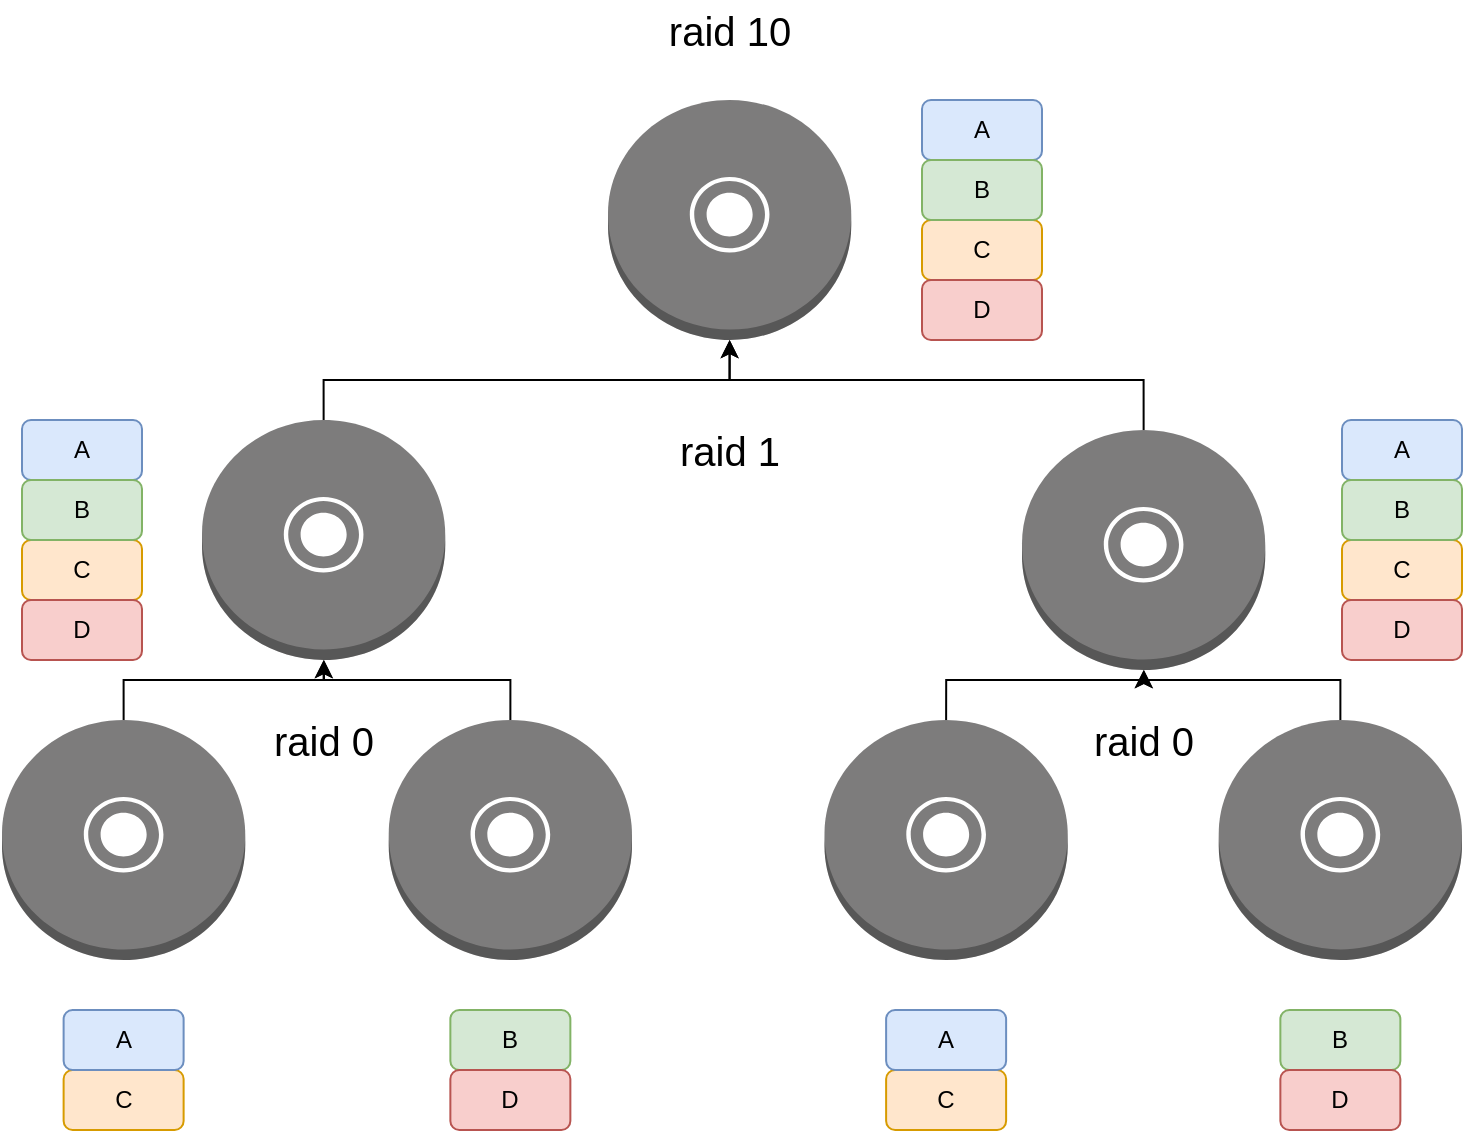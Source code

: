 <mxfile version="14.8.5" type="github">
  <diagram id="Jm2ZBQbnQ4I93eG9E4vA" name="Page-1">
    <mxGraphModel dx="1608" dy="768" grid="1" gridSize="10" guides="1" tooltips="1" connect="1" arrows="1" fold="1" page="1" pageScale="1" pageWidth="827" pageHeight="1169" math="0" shadow="0">
      <root>
        <mxCell id="0" />
        <mxCell id="1" parent="0" />
        <mxCell id="NF9LZqioXR5f_2rSXi6q-2" value="" style="outlineConnect=0;dashed=0;verticalLabelPosition=bottom;verticalAlign=top;align=center;html=1;shape=mxgraph.aws3.disk;fillColor=#7D7C7C;gradientColor=none;" vertex="1" parent="1">
          <mxGeometry x="353" y="130" width="121.63" height="120" as="geometry" />
        </mxCell>
        <mxCell id="NF9LZqioXR5f_2rSXi6q-3" value="&lt;font style=&quot;font-size: 20px&quot;&gt;raid 10&lt;/font&gt;" style="text;html=1;strokeColor=none;fillColor=none;align=center;verticalAlign=middle;whiteSpace=wrap;rounded=0;" vertex="1" parent="1">
          <mxGeometry x="365.69" y="80" width="96.25" height="30" as="geometry" />
        </mxCell>
        <mxCell id="NF9LZqioXR5f_2rSXi6q-4" style="edgeStyle=orthogonalEdgeStyle;rounded=0;orthogonalLoop=1;jettySize=auto;html=1;exitX=0.5;exitY=0;exitDx=0;exitDy=0;exitPerimeter=0;entryX=0.5;entryY=1;entryDx=0;entryDy=0;entryPerimeter=0;" edge="1" parent="1" source="NF9LZqioXR5f_2rSXi6q-5" target="NF9LZqioXR5f_2rSXi6q-2">
          <mxGeometry relative="1" as="geometry" />
        </mxCell>
        <mxCell id="NF9LZqioXR5f_2rSXi6q-5" value="" style="outlineConnect=0;dashed=0;verticalLabelPosition=bottom;verticalAlign=top;align=center;html=1;shape=mxgraph.aws3.disk;fillColor=#7D7C7C;gradientColor=none;" vertex="1" parent="1">
          <mxGeometry x="150" y="290" width="121.63" height="120" as="geometry" />
        </mxCell>
        <mxCell id="NF9LZqioXR5f_2rSXi6q-6" style="edgeStyle=orthogonalEdgeStyle;rounded=0;orthogonalLoop=1;jettySize=auto;html=1;exitX=0.5;exitY=0;exitDx=0;exitDy=0;exitPerimeter=0;entryX=0.5;entryY=1;entryDx=0;entryDy=0;entryPerimeter=0;" edge="1" parent="1" source="NF9LZqioXR5f_2rSXi6q-7" target="NF9LZqioXR5f_2rSXi6q-2">
          <mxGeometry relative="1" as="geometry">
            <Array as="points">
              <mxPoint x="621" y="270" />
              <mxPoint x="414" y="270" />
            </Array>
          </mxGeometry>
        </mxCell>
        <mxCell id="NF9LZqioXR5f_2rSXi6q-7" value="" style="outlineConnect=0;dashed=0;verticalLabelPosition=bottom;verticalAlign=top;align=center;html=1;shape=mxgraph.aws3.disk;fillColor=#7D7C7C;gradientColor=none;" vertex="1" parent="1">
          <mxGeometry x="560" y="295" width="121.63" height="120" as="geometry" />
        </mxCell>
        <mxCell id="NF9LZqioXR5f_2rSXi6q-11" style="edgeStyle=orthogonalEdgeStyle;rounded=0;orthogonalLoop=1;jettySize=auto;html=1;exitX=0.5;exitY=0;exitDx=0;exitDy=0;exitPerimeter=0;entryX=0.5;entryY=1;entryDx=0;entryDy=0;entryPerimeter=0;" edge="1" parent="1" source="NF9LZqioXR5f_2rSXi6q-12" target="NF9LZqioXR5f_2rSXi6q-5">
          <mxGeometry relative="1" as="geometry">
            <Array as="points">
              <mxPoint x="111" y="420" />
              <mxPoint x="211" y="420" />
            </Array>
          </mxGeometry>
        </mxCell>
        <mxCell id="NF9LZqioXR5f_2rSXi6q-12" value="" style="outlineConnect=0;dashed=0;verticalLabelPosition=bottom;verticalAlign=top;align=center;html=1;shape=mxgraph.aws3.disk;fillColor=#7D7C7C;gradientColor=none;" vertex="1" parent="1">
          <mxGeometry x="50" y="440" width="121.63" height="120" as="geometry" />
        </mxCell>
        <mxCell id="NF9LZqioXR5f_2rSXi6q-13" style="edgeStyle=orthogonalEdgeStyle;rounded=0;orthogonalLoop=1;jettySize=auto;html=1;exitX=0.5;exitY=0;exitDx=0;exitDy=0;exitPerimeter=0;" edge="1" parent="1" source="NF9LZqioXR5f_2rSXi6q-14" target="NF9LZqioXR5f_2rSXi6q-5">
          <mxGeometry relative="1" as="geometry">
            <Array as="points">
              <mxPoint x="304" y="420" />
              <mxPoint x="211" y="420" />
            </Array>
          </mxGeometry>
        </mxCell>
        <mxCell id="NF9LZqioXR5f_2rSXi6q-14" value="" style="outlineConnect=0;dashed=0;verticalLabelPosition=bottom;verticalAlign=top;align=center;html=1;shape=mxgraph.aws3.disk;fillColor=#7D7C7C;gradientColor=none;" vertex="1" parent="1">
          <mxGeometry x="243.37" y="440" width="121.63" height="120" as="geometry" />
        </mxCell>
        <mxCell id="NF9LZqioXR5f_2rSXi6q-15" style="edgeStyle=orthogonalEdgeStyle;rounded=0;orthogonalLoop=1;jettySize=auto;html=1;exitX=0.5;exitY=0;exitDx=0;exitDy=0;exitPerimeter=0;" edge="1" parent="1" source="NF9LZqioXR5f_2rSXi6q-16" target="NF9LZqioXR5f_2rSXi6q-7">
          <mxGeometry relative="1" as="geometry">
            <Array as="points">
              <mxPoint x="522" y="420" />
              <mxPoint x="621" y="420" />
            </Array>
          </mxGeometry>
        </mxCell>
        <mxCell id="NF9LZqioXR5f_2rSXi6q-16" value="" style="outlineConnect=0;dashed=0;verticalLabelPosition=bottom;verticalAlign=top;align=center;html=1;shape=mxgraph.aws3.disk;fillColor=#7D7C7C;gradientColor=none;" vertex="1" parent="1">
          <mxGeometry x="461.25" y="440" width="121.63" height="120" as="geometry" />
        </mxCell>
        <mxCell id="NF9LZqioXR5f_2rSXi6q-17" style="edgeStyle=orthogonalEdgeStyle;rounded=0;orthogonalLoop=1;jettySize=auto;html=1;exitX=0.5;exitY=0;exitDx=0;exitDy=0;exitPerimeter=0;entryX=0.5;entryY=1;entryDx=0;entryDy=0;entryPerimeter=0;" edge="1" parent="1" source="NF9LZqioXR5f_2rSXi6q-18" target="NF9LZqioXR5f_2rSXi6q-7">
          <mxGeometry relative="1" as="geometry">
            <Array as="points">
              <mxPoint x="719" y="420" />
              <mxPoint x="621" y="420" />
            </Array>
          </mxGeometry>
        </mxCell>
        <mxCell id="NF9LZqioXR5f_2rSXi6q-18" value="" style="outlineConnect=0;dashed=0;verticalLabelPosition=bottom;verticalAlign=top;align=center;html=1;shape=mxgraph.aws3.disk;fillColor=#7D7C7C;gradientColor=none;" vertex="1" parent="1">
          <mxGeometry x="658.37" y="440" width="121.63" height="120" as="geometry" />
        </mxCell>
        <mxCell id="NF9LZqioXR5f_2rSXi6q-19" value="C" style="rounded=1;whiteSpace=wrap;html=1;fillColor=#ffe6cc;strokeColor=#d79b00;" vertex="1" parent="1">
          <mxGeometry x="80.81" y="615" width="60" height="30" as="geometry" />
        </mxCell>
        <mxCell id="NF9LZqioXR5f_2rSXi6q-20" value="A" style="rounded=1;whiteSpace=wrap;html=1;fillColor=#dae8fc;strokeColor=#6c8ebf;" vertex="1" parent="1">
          <mxGeometry x="80.81" y="585" width="60" height="30" as="geometry" />
        </mxCell>
        <mxCell id="NF9LZqioXR5f_2rSXi6q-21" value="C" style="rounded=1;whiteSpace=wrap;html=1;fillColor=#ffe6cc;strokeColor=#d79b00;" vertex="1" parent="1">
          <mxGeometry x="492.06" y="615" width="60" height="30" as="geometry" />
        </mxCell>
        <mxCell id="NF9LZqioXR5f_2rSXi6q-22" value="A" style="rounded=1;whiteSpace=wrap;html=1;fillColor=#dae8fc;strokeColor=#6c8ebf;" vertex="1" parent="1">
          <mxGeometry x="492.06" y="585" width="60" height="30" as="geometry" />
        </mxCell>
        <mxCell id="NF9LZqioXR5f_2rSXi6q-23" value="B" style="rounded=1;whiteSpace=wrap;html=1;fillColor=#d5e8d4;strokeColor=#82b366;" vertex="1" parent="1">
          <mxGeometry x="274.18" y="585" width="60" height="30" as="geometry" />
        </mxCell>
        <mxCell id="NF9LZqioXR5f_2rSXi6q-24" value="D" style="rounded=1;whiteSpace=wrap;html=1;fillColor=#f8cecc;strokeColor=#b85450;" vertex="1" parent="1">
          <mxGeometry x="274.18" y="615" width="60" height="30" as="geometry" />
        </mxCell>
        <mxCell id="NF9LZqioXR5f_2rSXi6q-25" value="B" style="rounded=1;whiteSpace=wrap;html=1;fillColor=#d5e8d4;strokeColor=#82b366;" vertex="1" parent="1">
          <mxGeometry x="689.18" y="585" width="60" height="30" as="geometry" />
        </mxCell>
        <mxCell id="NF9LZqioXR5f_2rSXi6q-26" value="D" style="rounded=1;whiteSpace=wrap;html=1;fillColor=#f8cecc;strokeColor=#b85450;" vertex="1" parent="1">
          <mxGeometry x="689.18" y="615" width="60" height="30" as="geometry" />
        </mxCell>
        <mxCell id="NF9LZqioXR5f_2rSXi6q-27" value="&lt;font style=&quot;font-size: 20px&quot;&gt;raid 1&lt;/font&gt;" style="text;html=1;strokeColor=none;fillColor=none;align=center;verticalAlign=middle;whiteSpace=wrap;rounded=0;strokeWidth=8;" vertex="1" parent="1">
          <mxGeometry x="378.82" y="295" width="70" height="20" as="geometry" />
        </mxCell>
        <mxCell id="NF9LZqioXR5f_2rSXi6q-28" value="&lt;font style=&quot;font-size: 20px&quot;&gt;raid 0&lt;/font&gt;" style="text;html=1;strokeColor=none;fillColor=none;align=center;verticalAlign=middle;whiteSpace=wrap;rounded=0;strokeWidth=8;" vertex="1" parent="1">
          <mxGeometry x="175.82" y="440" width="70" height="20" as="geometry" />
        </mxCell>
        <mxCell id="NF9LZqioXR5f_2rSXi6q-29" value="&lt;font style=&quot;font-size: 20px&quot;&gt;raid 0&lt;/font&gt;" style="text;html=1;strokeColor=none;fillColor=none;align=center;verticalAlign=middle;whiteSpace=wrap;rounded=0;strokeWidth=8;" vertex="1" parent="1">
          <mxGeometry x="585.82" y="440" width="70" height="20" as="geometry" />
        </mxCell>
        <mxCell id="NF9LZqioXR5f_2rSXi6q-30" value="A" style="rounded=1;whiteSpace=wrap;html=1;fillColor=#dae8fc;strokeColor=#6c8ebf;" vertex="1" parent="1">
          <mxGeometry x="510" y="130" width="60" height="30" as="geometry" />
        </mxCell>
        <mxCell id="NF9LZqioXR5f_2rSXi6q-31" value="C" style="rounded=1;whiteSpace=wrap;html=1;fillColor=#ffe6cc;strokeColor=#d79b00;" vertex="1" parent="1">
          <mxGeometry x="510" y="190" width="60" height="30" as="geometry" />
        </mxCell>
        <mxCell id="NF9LZqioXR5f_2rSXi6q-32" value="B" style="rounded=1;whiteSpace=wrap;html=1;fillColor=#d5e8d4;strokeColor=#82b366;" vertex="1" parent="1">
          <mxGeometry x="510" y="160" width="60" height="30" as="geometry" />
        </mxCell>
        <mxCell id="NF9LZqioXR5f_2rSXi6q-33" value="D" style="rounded=1;whiteSpace=wrap;html=1;fillColor=#f8cecc;strokeColor=#b85450;" vertex="1" parent="1">
          <mxGeometry x="510" y="220" width="60" height="30" as="geometry" />
        </mxCell>
        <mxCell id="NF9LZqioXR5f_2rSXi6q-34" value="A" style="rounded=1;whiteSpace=wrap;html=1;fillColor=#dae8fc;strokeColor=#6c8ebf;" vertex="1" parent="1">
          <mxGeometry x="60" y="290" width="60" height="30" as="geometry" />
        </mxCell>
        <mxCell id="NF9LZqioXR5f_2rSXi6q-35" value="C" style="rounded=1;whiteSpace=wrap;html=1;fillColor=#ffe6cc;strokeColor=#d79b00;" vertex="1" parent="1">
          <mxGeometry x="60" y="350" width="60" height="30" as="geometry" />
        </mxCell>
        <mxCell id="NF9LZqioXR5f_2rSXi6q-36" value="B" style="rounded=1;whiteSpace=wrap;html=1;fillColor=#d5e8d4;strokeColor=#82b366;" vertex="1" parent="1">
          <mxGeometry x="60" y="320" width="60" height="30" as="geometry" />
        </mxCell>
        <mxCell id="NF9LZqioXR5f_2rSXi6q-37" value="D" style="rounded=1;whiteSpace=wrap;html=1;fillColor=#f8cecc;strokeColor=#b85450;" vertex="1" parent="1">
          <mxGeometry x="60" y="380" width="60" height="30" as="geometry" />
        </mxCell>
        <mxCell id="NF9LZqioXR5f_2rSXi6q-38" value="A" style="rounded=1;whiteSpace=wrap;html=1;fillColor=#dae8fc;strokeColor=#6c8ebf;" vertex="1" parent="1">
          <mxGeometry x="720" y="290" width="60" height="30" as="geometry" />
        </mxCell>
        <mxCell id="NF9LZqioXR5f_2rSXi6q-39" value="C" style="rounded=1;whiteSpace=wrap;html=1;fillColor=#ffe6cc;strokeColor=#d79b00;" vertex="1" parent="1">
          <mxGeometry x="720" y="350" width="60" height="30" as="geometry" />
        </mxCell>
        <mxCell id="NF9LZqioXR5f_2rSXi6q-40" value="B" style="rounded=1;whiteSpace=wrap;html=1;fillColor=#d5e8d4;strokeColor=#82b366;" vertex="1" parent="1">
          <mxGeometry x="720" y="320" width="60" height="30" as="geometry" />
        </mxCell>
        <mxCell id="NF9LZqioXR5f_2rSXi6q-41" value="D" style="rounded=1;whiteSpace=wrap;html=1;fillColor=#f8cecc;strokeColor=#b85450;" vertex="1" parent="1">
          <mxGeometry x="720" y="380" width="60" height="30" as="geometry" />
        </mxCell>
      </root>
    </mxGraphModel>
  </diagram>
</mxfile>
